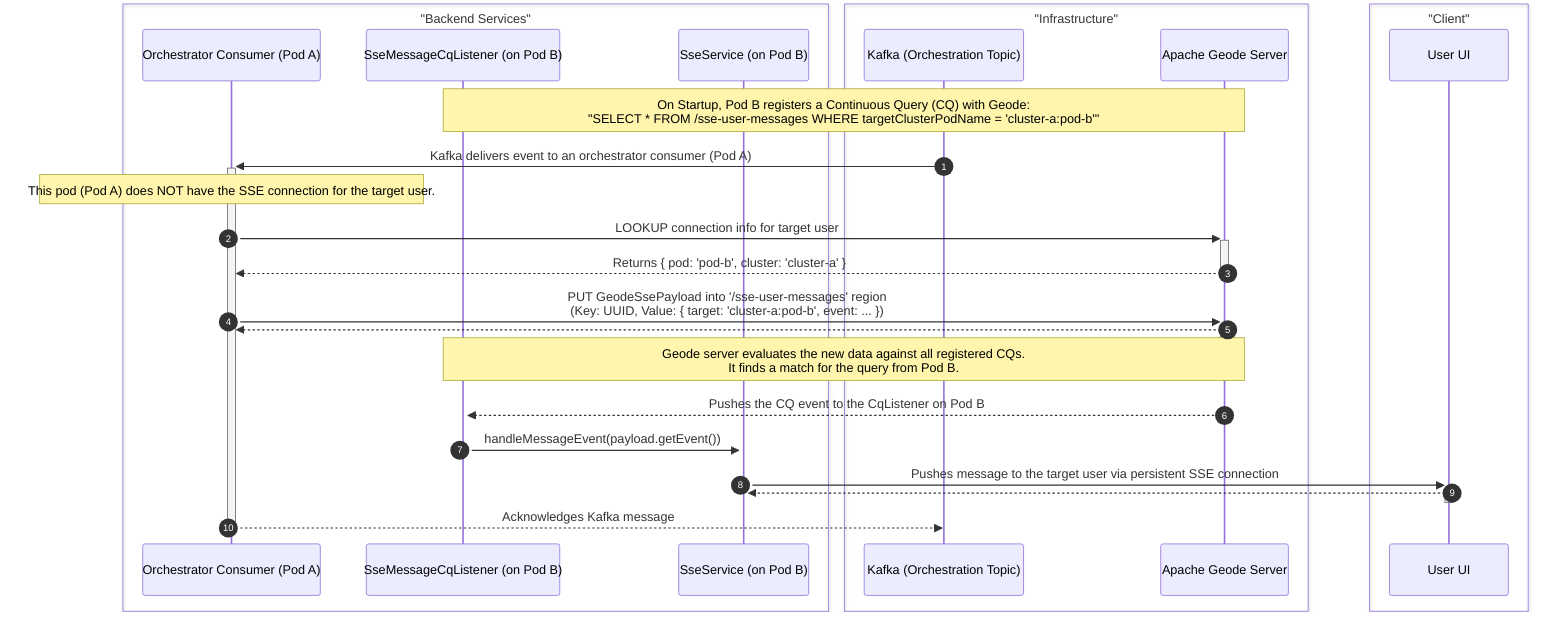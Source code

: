 sequenceDiagram
    autonumber

    box "Backend Services"
        participant Orchestrator as Orchestrator Consumer (Pod A)
        participant CqListener as SseMessageCqListener (on Pod B)
        participant SseSvc as SseService (on Pod B)
    end

    box "Infrastructure"
        participant Kafka as Kafka (Orchestration Topic)
        participant Geode as Apache Geode Server
    end
    
    box "Client"
        participant UserUI as User UI
    end

    Note over CqListener, Geode: On Startup, Pod B registers a Continuous Query (CQ) with Geode: <br/> "SELECT * FROM /sse-user-messages WHERE targetClusterPodName = 'cluster-a:pod-b'"

    Kafka->>+Orchestrator: Kafka delivers event to an orchestrator consumer (Pod A)
    Note over Orchestrator: This pod (Pod A) does NOT have the SSE connection for the target user.
    Orchestrator->>+Geode: LOOKUP connection info for target user
    Geode-->>-Orchestrator: Returns { pod: 'pod-b', cluster: 'cluster-a' }

    Orchestrator->>+Geode: PUT GeodeSsePayload into '/sse-user-messages' region <br/> (Key: UUID, Value: { target: 'cluster-a:pod-b', event: ... })
    Geode-->>-Orchestrator: 

    Note over Geode, CqListener: Geode server evaluates the new data against all registered CQs. <br/> It finds a match for the query from Pod B.
    Geode-->>+CqListener: Pushes the CQ event to the CqListener on Pod B
    
    CqListener->>+SseSvc: handleMessageEvent(payload.getEvent())
    SseSvc->>+UserUI: Pushes message to the target user via persistent SSE connection
    UserUI-->>-SseSvc: 

    Orchestrator-->>-Kafka: Acknowledges Kafka message
